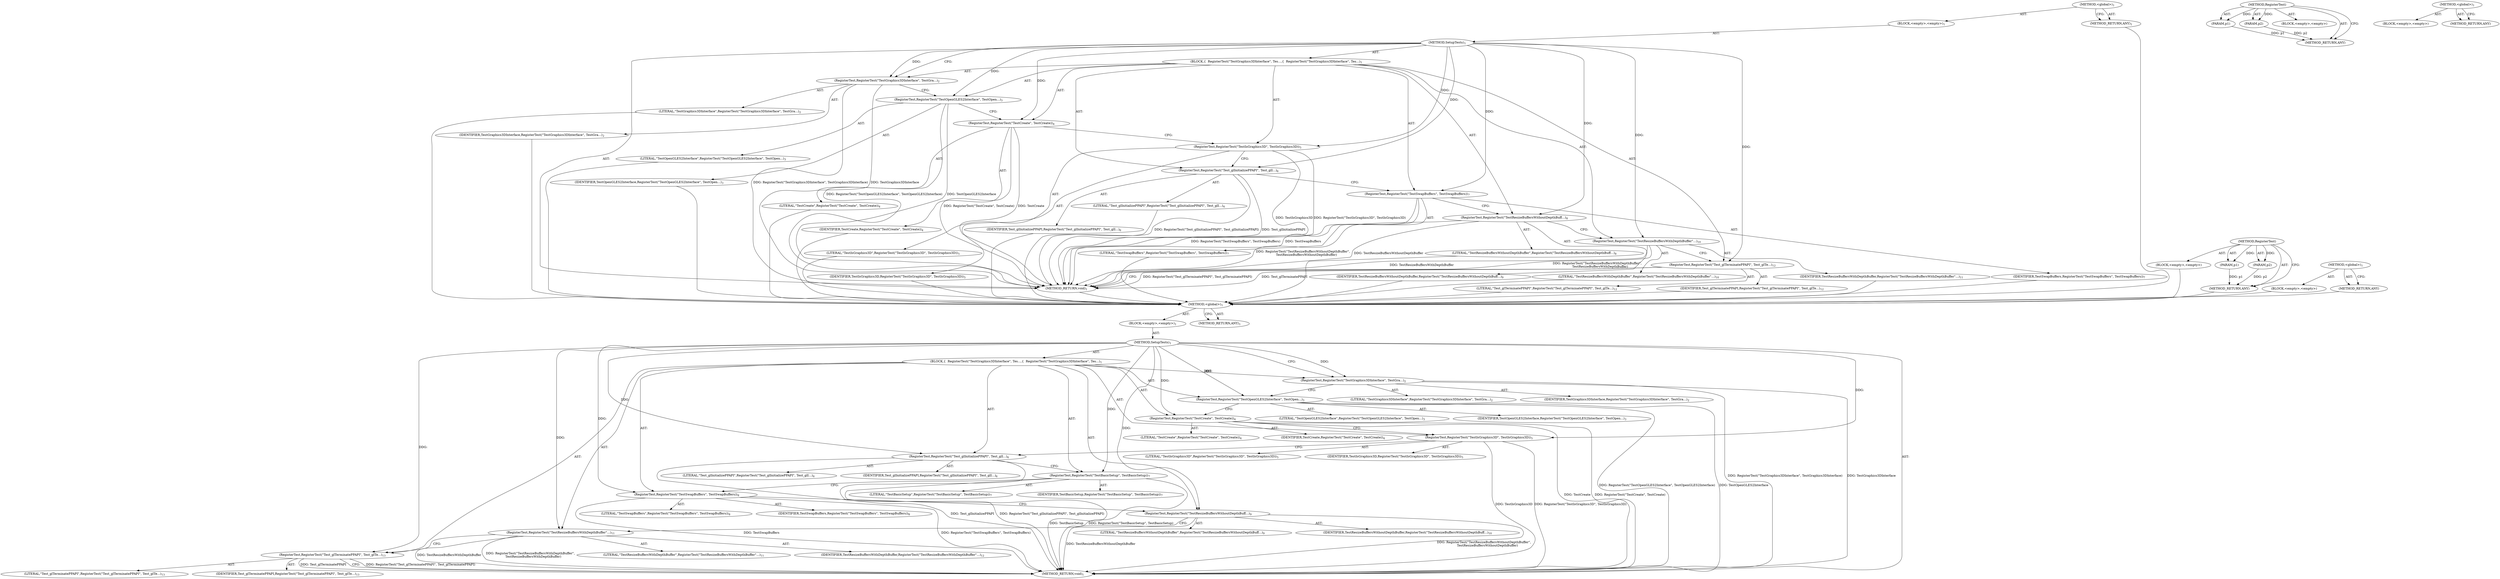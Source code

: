 digraph "&lt;global&gt;" {
vulnerable_6 [label=<(METHOD,&lt;global&gt;)<SUB>1</SUB>>];
vulnerable_7 [label=<(BLOCK,&lt;empty&gt;,&lt;empty&gt;)<SUB>1</SUB>>];
vulnerable_8 [label=<(METHOD,SetupTests)<SUB>1</SUB>>];
vulnerable_9 [label=<(BLOCK,{
  RegisterTest(&quot;TestGraphics3DInterface&quot;, Tes...,{
  RegisterTest(&quot;TestGraphics3DInterface&quot;, Tes...)<SUB>1</SUB>>];
vulnerable_10 [label=<(RegisterTest,RegisterTest(&quot;TestGraphics3DInterface&quot;, TestGra...)<SUB>2</SUB>>];
vulnerable_11 [label=<(LITERAL,&quot;TestGraphics3DInterface&quot;,RegisterTest(&quot;TestGraphics3DInterface&quot;, TestGra...)<SUB>2</SUB>>];
vulnerable_12 [label=<(IDENTIFIER,TestGraphics3DInterface,RegisterTest(&quot;TestGraphics3DInterface&quot;, TestGra...)<SUB>2</SUB>>];
vulnerable_13 [label=<(RegisterTest,RegisterTest(&quot;TestOpenGLES2Interface&quot;, TestOpen...)<SUB>3</SUB>>];
vulnerable_14 [label=<(LITERAL,&quot;TestOpenGLES2Interface&quot;,RegisterTest(&quot;TestOpenGLES2Interface&quot;, TestOpen...)<SUB>3</SUB>>];
vulnerable_15 [label=<(IDENTIFIER,TestOpenGLES2Interface,RegisterTest(&quot;TestOpenGLES2Interface&quot;, TestOpen...)<SUB>3</SUB>>];
vulnerable_16 [label=<(RegisterTest,RegisterTest(&quot;TestCreate&quot;, TestCreate))<SUB>4</SUB>>];
vulnerable_17 [label=<(LITERAL,&quot;TestCreate&quot;,RegisterTest(&quot;TestCreate&quot;, TestCreate))<SUB>4</SUB>>];
vulnerable_18 [label=<(IDENTIFIER,TestCreate,RegisterTest(&quot;TestCreate&quot;, TestCreate))<SUB>4</SUB>>];
vulnerable_19 [label=<(RegisterTest,RegisterTest(&quot;TestIsGraphics3D&quot;, TestIsGraphics3D))<SUB>5</SUB>>];
vulnerable_20 [label=<(LITERAL,&quot;TestIsGraphics3D&quot;,RegisterTest(&quot;TestIsGraphics3D&quot;, TestIsGraphics3D))<SUB>5</SUB>>];
vulnerable_21 [label=<(IDENTIFIER,TestIsGraphics3D,RegisterTest(&quot;TestIsGraphics3D&quot;, TestIsGraphics3D))<SUB>5</SUB>>];
vulnerable_22 [label=<(RegisterTest,RegisterTest(&quot;Test_glInitializePPAPI&quot;, Test_glI...)<SUB>6</SUB>>];
vulnerable_23 [label=<(LITERAL,&quot;Test_glInitializePPAPI&quot;,RegisterTest(&quot;Test_glInitializePPAPI&quot;, Test_glI...)<SUB>6</SUB>>];
vulnerable_24 [label=<(IDENTIFIER,Test_glInitializePPAPI,RegisterTest(&quot;Test_glInitializePPAPI&quot;, Test_glI...)<SUB>6</SUB>>];
vulnerable_25 [label=<(RegisterTest,RegisterTest(&quot;TestSwapBuffers&quot;, TestSwapBuffers))<SUB>7</SUB>>];
vulnerable_26 [label=<(LITERAL,&quot;TestSwapBuffers&quot;,RegisterTest(&quot;TestSwapBuffers&quot;, TestSwapBuffers))<SUB>7</SUB>>];
vulnerable_27 [label=<(IDENTIFIER,TestSwapBuffers,RegisterTest(&quot;TestSwapBuffers&quot;, TestSwapBuffers))<SUB>7</SUB>>];
vulnerable_28 [label=<(RegisterTest,RegisterTest(&quot;TestResizeBuffersWithoutDepthBuff...)<SUB>8</SUB>>];
vulnerable_29 [label=<(LITERAL,&quot;TestResizeBuffersWithoutDepthBuffer&quot;,RegisterTest(&quot;TestResizeBuffersWithoutDepthBuff...)<SUB>8</SUB>>];
vulnerable_30 [label=<(IDENTIFIER,TestResizeBuffersWithoutDepthBuffer,RegisterTest(&quot;TestResizeBuffersWithoutDepthBuff...)<SUB>9</SUB>>];
vulnerable_31 [label=<(RegisterTest,RegisterTest(&quot;TestResizeBuffersWithDepthBuffer&quot;...)<SUB>10</SUB>>];
vulnerable_32 [label=<(LITERAL,&quot;TestResizeBuffersWithDepthBuffer&quot;,RegisterTest(&quot;TestResizeBuffersWithDepthBuffer&quot;...)<SUB>10</SUB>>];
vulnerable_33 [label=<(IDENTIFIER,TestResizeBuffersWithDepthBuffer,RegisterTest(&quot;TestResizeBuffersWithDepthBuffer&quot;...)<SUB>11</SUB>>];
vulnerable_34 [label=<(RegisterTest,RegisterTest(&quot;Test_glTerminatePPAPI&quot;, Test_glTe...)<SUB>12</SUB>>];
vulnerable_35 [label=<(LITERAL,&quot;Test_glTerminatePPAPI&quot;,RegisterTest(&quot;Test_glTerminatePPAPI&quot;, Test_glTe...)<SUB>12</SUB>>];
vulnerable_36 [label=<(IDENTIFIER,Test_glTerminatePPAPI,RegisterTest(&quot;Test_glTerminatePPAPI&quot;, Test_glTe...)<SUB>12</SUB>>];
vulnerable_37 [label=<(METHOD_RETURN,void)<SUB>1</SUB>>];
vulnerable_39 [label=<(METHOD_RETURN,ANY)<SUB>1</SUB>>];
vulnerable_68 [label=<(METHOD,RegisterTest)>];
vulnerable_69 [label=<(PARAM,p1)>];
vulnerable_70 [label=<(PARAM,p2)>];
vulnerable_71 [label=<(BLOCK,&lt;empty&gt;,&lt;empty&gt;)>];
vulnerable_72 [label=<(METHOD_RETURN,ANY)>];
vulnerable_62 [label=<(METHOD,&lt;global&gt;)<SUB>1</SUB>>];
vulnerable_63 [label=<(BLOCK,&lt;empty&gt;,&lt;empty&gt;)>];
vulnerable_64 [label=<(METHOD_RETURN,ANY)>];
fixed_6 [label=<(METHOD,&lt;global&gt;)<SUB>1</SUB>>];
fixed_7 [label=<(BLOCK,&lt;empty&gt;,&lt;empty&gt;)<SUB>1</SUB>>];
fixed_8 [label=<(METHOD,SetupTests)<SUB>1</SUB>>];
fixed_9 [label=<(BLOCK,{
  RegisterTest(&quot;TestGraphics3DInterface&quot;, Tes...,{
  RegisterTest(&quot;TestGraphics3DInterface&quot;, Tes...)<SUB>1</SUB>>];
fixed_10 [label=<(RegisterTest,RegisterTest(&quot;TestGraphics3DInterface&quot;, TestGra...)<SUB>2</SUB>>];
fixed_11 [label=<(LITERAL,&quot;TestGraphics3DInterface&quot;,RegisterTest(&quot;TestGraphics3DInterface&quot;, TestGra...)<SUB>2</SUB>>];
fixed_12 [label=<(IDENTIFIER,TestGraphics3DInterface,RegisterTest(&quot;TestGraphics3DInterface&quot;, TestGra...)<SUB>2</SUB>>];
fixed_13 [label=<(RegisterTest,RegisterTest(&quot;TestOpenGLES2Interface&quot;, TestOpen...)<SUB>3</SUB>>];
fixed_14 [label=<(LITERAL,&quot;TestOpenGLES2Interface&quot;,RegisterTest(&quot;TestOpenGLES2Interface&quot;, TestOpen...)<SUB>3</SUB>>];
fixed_15 [label=<(IDENTIFIER,TestOpenGLES2Interface,RegisterTest(&quot;TestOpenGLES2Interface&quot;, TestOpen...)<SUB>3</SUB>>];
fixed_16 [label=<(RegisterTest,RegisterTest(&quot;TestCreate&quot;, TestCreate))<SUB>4</SUB>>];
fixed_17 [label=<(LITERAL,&quot;TestCreate&quot;,RegisterTest(&quot;TestCreate&quot;, TestCreate))<SUB>4</SUB>>];
fixed_18 [label=<(IDENTIFIER,TestCreate,RegisterTest(&quot;TestCreate&quot;, TestCreate))<SUB>4</SUB>>];
fixed_19 [label=<(RegisterTest,RegisterTest(&quot;TestIsGraphics3D&quot;, TestIsGraphics3D))<SUB>5</SUB>>];
fixed_20 [label=<(LITERAL,&quot;TestIsGraphics3D&quot;,RegisterTest(&quot;TestIsGraphics3D&quot;, TestIsGraphics3D))<SUB>5</SUB>>];
fixed_21 [label=<(IDENTIFIER,TestIsGraphics3D,RegisterTest(&quot;TestIsGraphics3D&quot;, TestIsGraphics3D))<SUB>5</SUB>>];
fixed_22 [label=<(RegisterTest,RegisterTest(&quot;Test_glInitializePPAPI&quot;, Test_glI...)<SUB>6</SUB>>];
fixed_23 [label=<(LITERAL,&quot;Test_glInitializePPAPI&quot;,RegisterTest(&quot;Test_glInitializePPAPI&quot;, Test_glI...)<SUB>6</SUB>>];
fixed_24 [label=<(IDENTIFIER,Test_glInitializePPAPI,RegisterTest(&quot;Test_glInitializePPAPI&quot;, Test_glI...)<SUB>6</SUB>>];
fixed_25 [label=<(RegisterTest,RegisterTest(&quot;TestBasicSetup&quot;, TestBasicSetup))<SUB>7</SUB>>];
fixed_26 [label=<(LITERAL,&quot;TestBasicSetup&quot;,RegisterTest(&quot;TestBasicSetup&quot;, TestBasicSetup))<SUB>7</SUB>>];
fixed_27 [label=<(IDENTIFIER,TestBasicSetup,RegisterTest(&quot;TestBasicSetup&quot;, TestBasicSetup))<SUB>7</SUB>>];
fixed_28 [label=<(RegisterTest,RegisterTest(&quot;TestSwapBuffers&quot;, TestSwapBuffers))<SUB>8</SUB>>];
fixed_29 [label=<(LITERAL,&quot;TestSwapBuffers&quot;,RegisterTest(&quot;TestSwapBuffers&quot;, TestSwapBuffers))<SUB>8</SUB>>];
fixed_30 [label=<(IDENTIFIER,TestSwapBuffers,RegisterTest(&quot;TestSwapBuffers&quot;, TestSwapBuffers))<SUB>8</SUB>>];
fixed_31 [label=<(RegisterTest,RegisterTest(&quot;TestResizeBuffersWithoutDepthBuff...)<SUB>9</SUB>>];
fixed_32 [label=<(LITERAL,&quot;TestResizeBuffersWithoutDepthBuffer&quot;,RegisterTest(&quot;TestResizeBuffersWithoutDepthBuff...)<SUB>9</SUB>>];
fixed_33 [label=<(IDENTIFIER,TestResizeBuffersWithoutDepthBuffer,RegisterTest(&quot;TestResizeBuffersWithoutDepthBuff...)<SUB>10</SUB>>];
fixed_34 [label=<(RegisterTest,RegisterTest(&quot;TestResizeBuffersWithDepthBuffer&quot;...)<SUB>11</SUB>>];
fixed_35 [label=<(LITERAL,&quot;TestResizeBuffersWithDepthBuffer&quot;,RegisterTest(&quot;TestResizeBuffersWithDepthBuffer&quot;...)<SUB>11</SUB>>];
fixed_36 [label=<(IDENTIFIER,TestResizeBuffersWithDepthBuffer,RegisterTest(&quot;TestResizeBuffersWithDepthBuffer&quot;...)<SUB>12</SUB>>];
fixed_37 [label=<(RegisterTest,RegisterTest(&quot;Test_glTerminatePPAPI&quot;, Test_glTe...)<SUB>13</SUB>>];
fixed_38 [label=<(LITERAL,&quot;Test_glTerminatePPAPI&quot;,RegisterTest(&quot;Test_glTerminatePPAPI&quot;, Test_glTe...)<SUB>13</SUB>>];
fixed_39 [label=<(IDENTIFIER,Test_glTerminatePPAPI,RegisterTest(&quot;Test_glTerminatePPAPI&quot;, Test_glTe...)<SUB>13</SUB>>];
fixed_40 [label=<(METHOD_RETURN,void)<SUB>1</SUB>>];
fixed_42 [label=<(METHOD_RETURN,ANY)<SUB>1</SUB>>];
fixed_73 [label=<(METHOD,RegisterTest)>];
fixed_74 [label=<(PARAM,p1)>];
fixed_75 [label=<(PARAM,p2)>];
fixed_76 [label=<(BLOCK,&lt;empty&gt;,&lt;empty&gt;)>];
fixed_77 [label=<(METHOD_RETURN,ANY)>];
fixed_67 [label=<(METHOD,&lt;global&gt;)<SUB>1</SUB>>];
fixed_68 [label=<(BLOCK,&lt;empty&gt;,&lt;empty&gt;)>];
fixed_69 [label=<(METHOD_RETURN,ANY)>];
vulnerable_6 -> vulnerable_7  [key=0, label="AST: "];
vulnerable_6 -> vulnerable_39  [key=0, label="AST: "];
vulnerable_6 -> vulnerable_39  [key=1, label="CFG: "];
vulnerable_7 -> vulnerable_8  [key=0, label="AST: "];
vulnerable_8 -> vulnerable_9  [key=0, label="AST: "];
vulnerable_8 -> vulnerable_37  [key=0, label="AST: "];
vulnerable_8 -> vulnerable_10  [key=0, label="CFG: "];
vulnerable_8 -> vulnerable_10  [key=1, label="DDG: "];
vulnerable_8 -> vulnerable_13  [key=0, label="DDG: "];
vulnerable_8 -> vulnerable_16  [key=0, label="DDG: "];
vulnerable_8 -> vulnerable_19  [key=0, label="DDG: "];
vulnerable_8 -> vulnerable_22  [key=0, label="DDG: "];
vulnerable_8 -> vulnerable_25  [key=0, label="DDG: "];
vulnerable_8 -> vulnerable_28  [key=0, label="DDG: "];
vulnerable_8 -> vulnerable_31  [key=0, label="DDG: "];
vulnerable_8 -> vulnerable_34  [key=0, label="DDG: "];
vulnerable_9 -> vulnerable_10  [key=0, label="AST: "];
vulnerable_9 -> vulnerable_13  [key=0, label="AST: "];
vulnerable_9 -> vulnerable_16  [key=0, label="AST: "];
vulnerable_9 -> vulnerable_19  [key=0, label="AST: "];
vulnerable_9 -> vulnerable_22  [key=0, label="AST: "];
vulnerable_9 -> vulnerable_25  [key=0, label="AST: "];
vulnerable_9 -> vulnerable_28  [key=0, label="AST: "];
vulnerable_9 -> vulnerable_31  [key=0, label="AST: "];
vulnerable_9 -> vulnerable_34  [key=0, label="AST: "];
vulnerable_10 -> vulnerable_11  [key=0, label="AST: "];
vulnerable_10 -> vulnerable_12  [key=0, label="AST: "];
vulnerable_10 -> vulnerable_13  [key=0, label="CFG: "];
vulnerable_10 -> vulnerable_37  [key=0, label="DDG: RegisterTest(&quot;TestGraphics3DInterface&quot;, TestGraphics3DInterface)"];
vulnerable_10 -> vulnerable_37  [key=1, label="DDG: TestGraphics3DInterface"];
vulnerable_11 -> fixed_6  [key=0];
vulnerable_12 -> fixed_6  [key=0];
vulnerable_13 -> vulnerable_14  [key=0, label="AST: "];
vulnerable_13 -> vulnerable_15  [key=0, label="AST: "];
vulnerable_13 -> vulnerable_16  [key=0, label="CFG: "];
vulnerable_13 -> vulnerable_37  [key=0, label="DDG: RegisterTest(&quot;TestOpenGLES2Interface&quot;, TestOpenGLES2Interface)"];
vulnerable_13 -> vulnerable_37  [key=1, label="DDG: TestOpenGLES2Interface"];
vulnerable_14 -> fixed_6  [key=0];
vulnerable_15 -> fixed_6  [key=0];
vulnerable_16 -> vulnerable_17  [key=0, label="AST: "];
vulnerable_16 -> vulnerable_18  [key=0, label="AST: "];
vulnerable_16 -> vulnerable_19  [key=0, label="CFG: "];
vulnerable_16 -> vulnerable_37  [key=0, label="DDG: RegisterTest(&quot;TestCreate&quot;, TestCreate)"];
vulnerable_16 -> vulnerable_37  [key=1, label="DDG: TestCreate"];
vulnerable_17 -> fixed_6  [key=0];
vulnerable_18 -> fixed_6  [key=0];
vulnerable_19 -> vulnerable_20  [key=0, label="AST: "];
vulnerable_19 -> vulnerable_21  [key=0, label="AST: "];
vulnerable_19 -> vulnerable_22  [key=0, label="CFG: "];
vulnerable_19 -> vulnerable_37  [key=0, label="DDG: RegisterTest(&quot;TestIsGraphics3D&quot;, TestIsGraphics3D)"];
vulnerable_19 -> vulnerable_37  [key=1, label="DDG: TestIsGraphics3D"];
vulnerable_20 -> fixed_6  [key=0];
vulnerable_21 -> fixed_6  [key=0];
vulnerable_22 -> vulnerable_23  [key=0, label="AST: "];
vulnerable_22 -> vulnerable_24  [key=0, label="AST: "];
vulnerable_22 -> vulnerable_25  [key=0, label="CFG: "];
vulnerable_22 -> vulnerable_37  [key=0, label="DDG: RegisterTest(&quot;Test_glInitializePPAPI&quot;, Test_glInitializePPAPI)"];
vulnerable_22 -> vulnerable_37  [key=1, label="DDG: Test_glInitializePPAPI"];
vulnerable_23 -> fixed_6  [key=0];
vulnerable_24 -> fixed_6  [key=0];
vulnerable_25 -> vulnerable_26  [key=0, label="AST: "];
vulnerable_25 -> vulnerable_27  [key=0, label="AST: "];
vulnerable_25 -> vulnerable_28  [key=0, label="CFG: "];
vulnerable_25 -> vulnerable_37  [key=0, label="DDG: RegisterTest(&quot;TestSwapBuffers&quot;, TestSwapBuffers)"];
vulnerable_25 -> vulnerable_37  [key=1, label="DDG: TestSwapBuffers"];
vulnerable_26 -> fixed_6  [key=0];
vulnerable_27 -> fixed_6  [key=0];
vulnerable_28 -> vulnerable_29  [key=0, label="AST: "];
vulnerable_28 -> vulnerable_30  [key=0, label="AST: "];
vulnerable_28 -> vulnerable_31  [key=0, label="CFG: "];
vulnerable_28 -> vulnerable_37  [key=0, label="DDG: RegisterTest(&quot;TestResizeBuffersWithoutDepthBuffer&quot;,
       TestResizeBuffersWithoutDepthBuffer)"];
vulnerable_28 -> vulnerable_37  [key=1, label="DDG: TestResizeBuffersWithoutDepthBuffer"];
vulnerable_29 -> fixed_6  [key=0];
vulnerable_30 -> fixed_6  [key=0];
vulnerable_31 -> vulnerable_32  [key=0, label="AST: "];
vulnerable_31 -> vulnerable_33  [key=0, label="AST: "];
vulnerable_31 -> vulnerable_34  [key=0, label="CFG: "];
vulnerable_31 -> vulnerable_37  [key=0, label="DDG: RegisterTest(&quot;TestResizeBuffersWithDepthBuffer&quot;,
      TestResizeBuffersWithDepthBuffer)"];
vulnerable_31 -> vulnerable_37  [key=1, label="DDG: TestResizeBuffersWithDepthBuffer"];
vulnerable_32 -> fixed_6  [key=0];
vulnerable_33 -> fixed_6  [key=0];
vulnerable_34 -> vulnerable_35  [key=0, label="AST: "];
vulnerable_34 -> vulnerable_36  [key=0, label="AST: "];
vulnerable_34 -> vulnerable_37  [key=0, label="CFG: "];
vulnerable_34 -> vulnerable_37  [key=1, label="DDG: RegisterTest(&quot;Test_glTerminatePPAPI&quot;, Test_glTerminatePPAPI)"];
vulnerable_34 -> vulnerable_37  [key=2, label="DDG: Test_glTerminatePPAPI"];
vulnerable_35 -> fixed_6  [key=0];
vulnerable_36 -> fixed_6  [key=0];
vulnerable_37 -> fixed_6  [key=0];
vulnerable_39 -> fixed_6  [key=0];
vulnerable_68 -> vulnerable_69  [key=0, label="AST: "];
vulnerable_68 -> vulnerable_69  [key=1, label="DDG: "];
vulnerable_68 -> vulnerable_71  [key=0, label="AST: "];
vulnerable_68 -> vulnerable_70  [key=0, label="AST: "];
vulnerable_68 -> vulnerable_70  [key=1, label="DDG: "];
vulnerable_68 -> vulnerable_72  [key=0, label="AST: "];
vulnerable_68 -> vulnerable_72  [key=1, label="CFG: "];
vulnerable_69 -> vulnerable_72  [key=0, label="DDG: p1"];
vulnerable_70 -> vulnerable_72  [key=0, label="DDG: p2"];
vulnerable_71 -> fixed_6  [key=0];
vulnerable_72 -> fixed_6  [key=0];
vulnerable_62 -> vulnerable_63  [key=0, label="AST: "];
vulnerable_62 -> vulnerable_64  [key=0, label="AST: "];
vulnerable_62 -> vulnerable_64  [key=1, label="CFG: "];
vulnerable_63 -> fixed_6  [key=0];
vulnerable_64 -> fixed_6  [key=0];
fixed_6 -> fixed_7  [key=0, label="AST: "];
fixed_6 -> fixed_42  [key=0, label="AST: "];
fixed_6 -> fixed_42  [key=1, label="CFG: "];
fixed_7 -> fixed_8  [key=0, label="AST: "];
fixed_8 -> fixed_9  [key=0, label="AST: "];
fixed_8 -> fixed_40  [key=0, label="AST: "];
fixed_8 -> fixed_10  [key=0, label="CFG: "];
fixed_8 -> fixed_10  [key=1, label="DDG: "];
fixed_8 -> fixed_13  [key=0, label="DDG: "];
fixed_8 -> fixed_16  [key=0, label="DDG: "];
fixed_8 -> fixed_19  [key=0, label="DDG: "];
fixed_8 -> fixed_22  [key=0, label="DDG: "];
fixed_8 -> fixed_25  [key=0, label="DDG: "];
fixed_8 -> fixed_28  [key=0, label="DDG: "];
fixed_8 -> fixed_31  [key=0, label="DDG: "];
fixed_8 -> fixed_34  [key=0, label="DDG: "];
fixed_8 -> fixed_37  [key=0, label="DDG: "];
fixed_9 -> fixed_10  [key=0, label="AST: "];
fixed_9 -> fixed_13  [key=0, label="AST: "];
fixed_9 -> fixed_16  [key=0, label="AST: "];
fixed_9 -> fixed_19  [key=0, label="AST: "];
fixed_9 -> fixed_22  [key=0, label="AST: "];
fixed_9 -> fixed_25  [key=0, label="AST: "];
fixed_9 -> fixed_28  [key=0, label="AST: "];
fixed_9 -> fixed_31  [key=0, label="AST: "];
fixed_9 -> fixed_34  [key=0, label="AST: "];
fixed_9 -> fixed_37  [key=0, label="AST: "];
fixed_10 -> fixed_11  [key=0, label="AST: "];
fixed_10 -> fixed_12  [key=0, label="AST: "];
fixed_10 -> fixed_13  [key=0, label="CFG: "];
fixed_10 -> fixed_40  [key=0, label="DDG: RegisterTest(&quot;TestGraphics3DInterface&quot;, TestGraphics3DInterface)"];
fixed_10 -> fixed_40  [key=1, label="DDG: TestGraphics3DInterface"];
fixed_13 -> fixed_14  [key=0, label="AST: "];
fixed_13 -> fixed_15  [key=0, label="AST: "];
fixed_13 -> fixed_16  [key=0, label="CFG: "];
fixed_13 -> fixed_40  [key=0, label="DDG: RegisterTest(&quot;TestOpenGLES2Interface&quot;, TestOpenGLES2Interface)"];
fixed_13 -> fixed_40  [key=1, label="DDG: TestOpenGLES2Interface"];
fixed_16 -> fixed_17  [key=0, label="AST: "];
fixed_16 -> fixed_18  [key=0, label="AST: "];
fixed_16 -> fixed_19  [key=0, label="CFG: "];
fixed_16 -> fixed_40  [key=0, label="DDG: RegisterTest(&quot;TestCreate&quot;, TestCreate)"];
fixed_16 -> fixed_40  [key=1, label="DDG: TestCreate"];
fixed_19 -> fixed_20  [key=0, label="AST: "];
fixed_19 -> fixed_21  [key=0, label="AST: "];
fixed_19 -> fixed_22  [key=0, label="CFG: "];
fixed_19 -> fixed_40  [key=0, label="DDG: RegisterTest(&quot;TestIsGraphics3D&quot;, TestIsGraphics3D)"];
fixed_19 -> fixed_40  [key=1, label="DDG: TestIsGraphics3D"];
fixed_22 -> fixed_23  [key=0, label="AST: "];
fixed_22 -> fixed_24  [key=0, label="AST: "];
fixed_22 -> fixed_25  [key=0, label="CFG: "];
fixed_22 -> fixed_40  [key=0, label="DDG: RegisterTest(&quot;Test_glInitializePPAPI&quot;, Test_glInitializePPAPI)"];
fixed_22 -> fixed_40  [key=1, label="DDG: Test_glInitializePPAPI"];
fixed_25 -> fixed_26  [key=0, label="AST: "];
fixed_25 -> fixed_27  [key=0, label="AST: "];
fixed_25 -> fixed_28  [key=0, label="CFG: "];
fixed_25 -> fixed_40  [key=0, label="DDG: RegisterTest(&quot;TestBasicSetup&quot;, TestBasicSetup)"];
fixed_25 -> fixed_40  [key=1, label="DDG: TestBasicSetup"];
fixed_28 -> fixed_29  [key=0, label="AST: "];
fixed_28 -> fixed_30  [key=0, label="AST: "];
fixed_28 -> fixed_31  [key=0, label="CFG: "];
fixed_28 -> fixed_40  [key=0, label="DDG: RegisterTest(&quot;TestSwapBuffers&quot;, TestSwapBuffers)"];
fixed_28 -> fixed_40  [key=1, label="DDG: TestSwapBuffers"];
fixed_31 -> fixed_32  [key=0, label="AST: "];
fixed_31 -> fixed_33  [key=0, label="AST: "];
fixed_31 -> fixed_34  [key=0, label="CFG: "];
fixed_31 -> fixed_40  [key=0, label="DDG: RegisterTest(&quot;TestResizeBuffersWithoutDepthBuffer&quot;,
       TestResizeBuffersWithoutDepthBuffer)"];
fixed_31 -> fixed_40  [key=1, label="DDG: TestResizeBuffersWithoutDepthBuffer"];
fixed_34 -> fixed_35  [key=0, label="AST: "];
fixed_34 -> fixed_36  [key=0, label="AST: "];
fixed_34 -> fixed_37  [key=0, label="CFG: "];
fixed_34 -> fixed_40  [key=0, label="DDG: RegisterTest(&quot;TestResizeBuffersWithDepthBuffer&quot;,
      TestResizeBuffersWithDepthBuffer)"];
fixed_34 -> fixed_40  [key=1, label="DDG: TestResizeBuffersWithDepthBuffer"];
fixed_37 -> fixed_38  [key=0, label="AST: "];
fixed_37 -> fixed_39  [key=0, label="AST: "];
fixed_37 -> fixed_40  [key=0, label="CFG: "];
fixed_37 -> fixed_40  [key=1, label="DDG: RegisterTest(&quot;Test_glTerminatePPAPI&quot;, Test_glTerminatePPAPI)"];
fixed_37 -> fixed_40  [key=2, label="DDG: Test_glTerminatePPAPI"];
fixed_73 -> fixed_74  [key=0, label="AST: "];
fixed_73 -> fixed_74  [key=1, label="DDG: "];
fixed_73 -> fixed_76  [key=0, label="AST: "];
fixed_73 -> fixed_75  [key=0, label="AST: "];
fixed_73 -> fixed_75  [key=1, label="DDG: "];
fixed_73 -> fixed_77  [key=0, label="AST: "];
fixed_73 -> fixed_77  [key=1, label="CFG: "];
fixed_74 -> fixed_77  [key=0, label="DDG: p1"];
fixed_75 -> fixed_77  [key=0, label="DDG: p2"];
fixed_67 -> fixed_68  [key=0, label="AST: "];
fixed_67 -> fixed_69  [key=0, label="AST: "];
fixed_67 -> fixed_69  [key=1, label="CFG: "];
}
